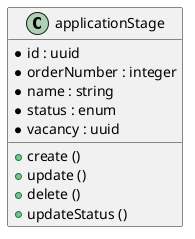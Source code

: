 @startuml "applicationStage class diagram"

    class applicationStage {
        * id : uuid
        * orderNumber : integer
        * name : string
        * status : enum
        * vacancy : uuid
        + create ()
        + update ()
        + delete ()
        + updateStatus ()
    }

@enduml